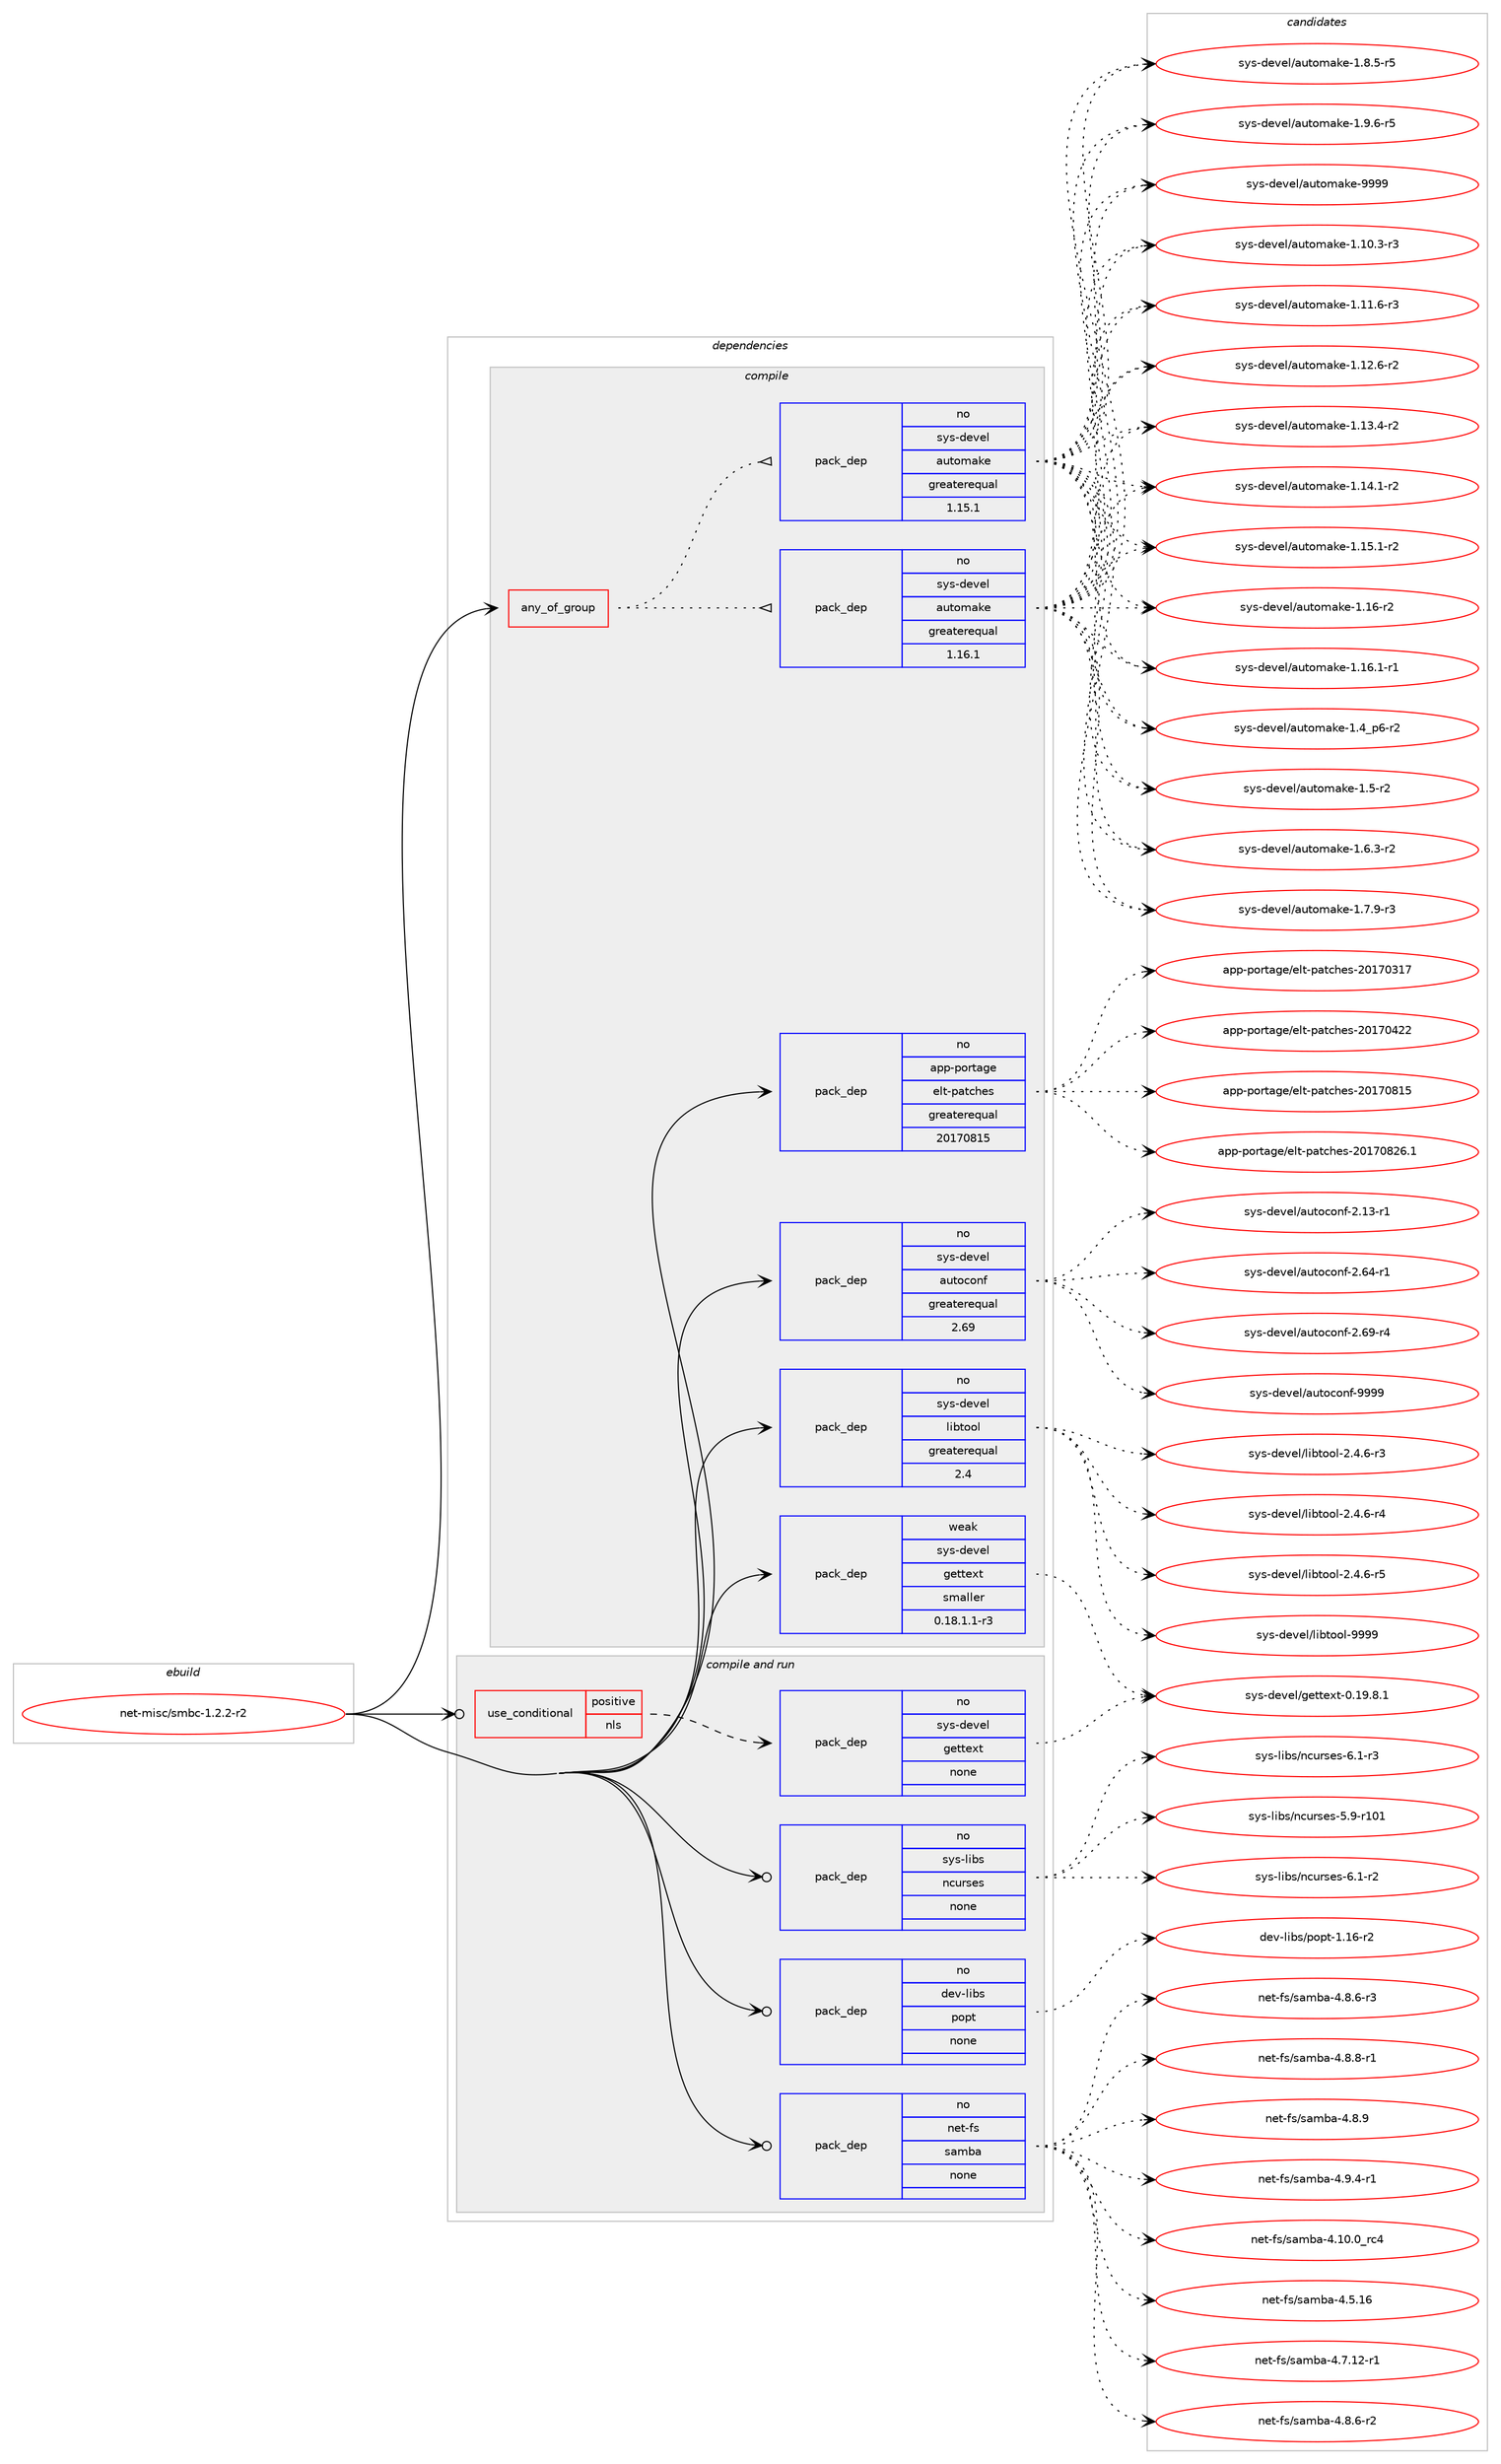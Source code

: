 digraph prolog {

# *************
# Graph options
# *************

newrank=true;
concentrate=true;
compound=true;
graph [rankdir=LR,fontname=Helvetica,fontsize=10,ranksep=1.5];#, ranksep=2.5, nodesep=0.2];
edge  [arrowhead=vee];
node  [fontname=Helvetica,fontsize=10];

# **********
# The ebuild
# **********

subgraph cluster_leftcol {
color=gray;
rank=same;
label=<<i>ebuild</i>>;
id [label="net-misc/smbc-1.2.2-r2", color=red, width=4, href="../net-misc/smbc-1.2.2-r2.svg"];
}

# ****************
# The dependencies
# ****************

subgraph cluster_midcol {
color=gray;
label=<<i>dependencies</i>>;
subgraph cluster_compile {
fillcolor="#eeeeee";
style=filled;
label=<<i>compile</i>>;
subgraph any26453 {
dependency1672322 [label=<<TABLE BORDER="0" CELLBORDER="1" CELLSPACING="0" CELLPADDING="4"><TR><TD CELLPADDING="10">any_of_group</TD></TR></TABLE>>, shape=none, color=red];subgraph pack1195730 {
dependency1672323 [label=<<TABLE BORDER="0" CELLBORDER="1" CELLSPACING="0" CELLPADDING="4" WIDTH="220"><TR><TD ROWSPAN="6" CELLPADDING="30">pack_dep</TD></TR><TR><TD WIDTH="110">no</TD></TR><TR><TD>sys-devel</TD></TR><TR><TD>automake</TD></TR><TR><TD>greaterequal</TD></TR><TR><TD>1.16.1</TD></TR></TABLE>>, shape=none, color=blue];
}
dependency1672322:e -> dependency1672323:w [weight=20,style="dotted",arrowhead="oinv"];
subgraph pack1195731 {
dependency1672324 [label=<<TABLE BORDER="0" CELLBORDER="1" CELLSPACING="0" CELLPADDING="4" WIDTH="220"><TR><TD ROWSPAN="6" CELLPADDING="30">pack_dep</TD></TR><TR><TD WIDTH="110">no</TD></TR><TR><TD>sys-devel</TD></TR><TR><TD>automake</TD></TR><TR><TD>greaterequal</TD></TR><TR><TD>1.15.1</TD></TR></TABLE>>, shape=none, color=blue];
}
dependency1672322:e -> dependency1672324:w [weight=20,style="dotted",arrowhead="oinv"];
}
id:e -> dependency1672322:w [weight=20,style="solid",arrowhead="vee"];
subgraph pack1195732 {
dependency1672325 [label=<<TABLE BORDER="0" CELLBORDER="1" CELLSPACING="0" CELLPADDING="4" WIDTH="220"><TR><TD ROWSPAN="6" CELLPADDING="30">pack_dep</TD></TR><TR><TD WIDTH="110">no</TD></TR><TR><TD>app-portage</TD></TR><TR><TD>elt-patches</TD></TR><TR><TD>greaterequal</TD></TR><TR><TD>20170815</TD></TR></TABLE>>, shape=none, color=blue];
}
id:e -> dependency1672325:w [weight=20,style="solid",arrowhead="vee"];
subgraph pack1195733 {
dependency1672326 [label=<<TABLE BORDER="0" CELLBORDER="1" CELLSPACING="0" CELLPADDING="4" WIDTH="220"><TR><TD ROWSPAN="6" CELLPADDING="30">pack_dep</TD></TR><TR><TD WIDTH="110">no</TD></TR><TR><TD>sys-devel</TD></TR><TR><TD>autoconf</TD></TR><TR><TD>greaterequal</TD></TR><TR><TD>2.69</TD></TR></TABLE>>, shape=none, color=blue];
}
id:e -> dependency1672326:w [weight=20,style="solid",arrowhead="vee"];
subgraph pack1195734 {
dependency1672327 [label=<<TABLE BORDER="0" CELLBORDER="1" CELLSPACING="0" CELLPADDING="4" WIDTH="220"><TR><TD ROWSPAN="6" CELLPADDING="30">pack_dep</TD></TR><TR><TD WIDTH="110">no</TD></TR><TR><TD>sys-devel</TD></TR><TR><TD>libtool</TD></TR><TR><TD>greaterequal</TD></TR><TR><TD>2.4</TD></TR></TABLE>>, shape=none, color=blue];
}
id:e -> dependency1672327:w [weight=20,style="solid",arrowhead="vee"];
subgraph pack1195735 {
dependency1672328 [label=<<TABLE BORDER="0" CELLBORDER="1" CELLSPACING="0" CELLPADDING="4" WIDTH="220"><TR><TD ROWSPAN="6" CELLPADDING="30">pack_dep</TD></TR><TR><TD WIDTH="110">weak</TD></TR><TR><TD>sys-devel</TD></TR><TR><TD>gettext</TD></TR><TR><TD>smaller</TD></TR><TR><TD>0.18.1.1-r3</TD></TR></TABLE>>, shape=none, color=blue];
}
id:e -> dependency1672328:w [weight=20,style="solid",arrowhead="vee"];
}
subgraph cluster_compileandrun {
fillcolor="#eeeeee";
style=filled;
label=<<i>compile and run</i>>;
subgraph cond449309 {
dependency1672329 [label=<<TABLE BORDER="0" CELLBORDER="1" CELLSPACING="0" CELLPADDING="4"><TR><TD ROWSPAN="3" CELLPADDING="10">use_conditional</TD></TR><TR><TD>positive</TD></TR><TR><TD>nls</TD></TR></TABLE>>, shape=none, color=red];
subgraph pack1195736 {
dependency1672330 [label=<<TABLE BORDER="0" CELLBORDER="1" CELLSPACING="0" CELLPADDING="4" WIDTH="220"><TR><TD ROWSPAN="6" CELLPADDING="30">pack_dep</TD></TR><TR><TD WIDTH="110">no</TD></TR><TR><TD>sys-devel</TD></TR><TR><TD>gettext</TD></TR><TR><TD>none</TD></TR><TR><TD></TD></TR></TABLE>>, shape=none, color=blue];
}
dependency1672329:e -> dependency1672330:w [weight=20,style="dashed",arrowhead="vee"];
}
id:e -> dependency1672329:w [weight=20,style="solid",arrowhead="odotvee"];
subgraph pack1195737 {
dependency1672331 [label=<<TABLE BORDER="0" CELLBORDER="1" CELLSPACING="0" CELLPADDING="4" WIDTH="220"><TR><TD ROWSPAN="6" CELLPADDING="30">pack_dep</TD></TR><TR><TD WIDTH="110">no</TD></TR><TR><TD>dev-libs</TD></TR><TR><TD>popt</TD></TR><TR><TD>none</TD></TR><TR><TD></TD></TR></TABLE>>, shape=none, color=blue];
}
id:e -> dependency1672331:w [weight=20,style="solid",arrowhead="odotvee"];
subgraph pack1195738 {
dependency1672332 [label=<<TABLE BORDER="0" CELLBORDER="1" CELLSPACING="0" CELLPADDING="4" WIDTH="220"><TR><TD ROWSPAN="6" CELLPADDING="30">pack_dep</TD></TR><TR><TD WIDTH="110">no</TD></TR><TR><TD>net-fs</TD></TR><TR><TD>samba</TD></TR><TR><TD>none</TD></TR><TR><TD></TD></TR></TABLE>>, shape=none, color=blue];
}
id:e -> dependency1672332:w [weight=20,style="solid",arrowhead="odotvee"];
subgraph pack1195739 {
dependency1672333 [label=<<TABLE BORDER="0" CELLBORDER="1" CELLSPACING="0" CELLPADDING="4" WIDTH="220"><TR><TD ROWSPAN="6" CELLPADDING="30">pack_dep</TD></TR><TR><TD WIDTH="110">no</TD></TR><TR><TD>sys-libs</TD></TR><TR><TD>ncurses</TD></TR><TR><TD>none</TD></TR><TR><TD></TD></TR></TABLE>>, shape=none, color=blue];
}
id:e -> dependency1672333:w [weight=20,style="solid",arrowhead="odotvee"];
}
subgraph cluster_run {
fillcolor="#eeeeee";
style=filled;
label=<<i>run</i>>;
}
}

# **************
# The candidates
# **************

subgraph cluster_choices {
rank=same;
color=gray;
label=<<i>candidates</i>>;

subgraph choice1195730 {
color=black;
nodesep=1;
choice11512111545100101118101108479711711611110997107101454946494846514511451 [label="sys-devel/automake-1.10.3-r3", color=red, width=4,href="../sys-devel/automake-1.10.3-r3.svg"];
choice11512111545100101118101108479711711611110997107101454946494946544511451 [label="sys-devel/automake-1.11.6-r3", color=red, width=4,href="../sys-devel/automake-1.11.6-r3.svg"];
choice11512111545100101118101108479711711611110997107101454946495046544511450 [label="sys-devel/automake-1.12.6-r2", color=red, width=4,href="../sys-devel/automake-1.12.6-r2.svg"];
choice11512111545100101118101108479711711611110997107101454946495146524511450 [label="sys-devel/automake-1.13.4-r2", color=red, width=4,href="../sys-devel/automake-1.13.4-r2.svg"];
choice11512111545100101118101108479711711611110997107101454946495246494511450 [label="sys-devel/automake-1.14.1-r2", color=red, width=4,href="../sys-devel/automake-1.14.1-r2.svg"];
choice11512111545100101118101108479711711611110997107101454946495346494511450 [label="sys-devel/automake-1.15.1-r2", color=red, width=4,href="../sys-devel/automake-1.15.1-r2.svg"];
choice1151211154510010111810110847971171161111099710710145494649544511450 [label="sys-devel/automake-1.16-r2", color=red, width=4,href="../sys-devel/automake-1.16-r2.svg"];
choice11512111545100101118101108479711711611110997107101454946495446494511449 [label="sys-devel/automake-1.16.1-r1", color=red, width=4,href="../sys-devel/automake-1.16.1-r1.svg"];
choice115121115451001011181011084797117116111109971071014549465295112544511450 [label="sys-devel/automake-1.4_p6-r2", color=red, width=4,href="../sys-devel/automake-1.4_p6-r2.svg"];
choice11512111545100101118101108479711711611110997107101454946534511450 [label="sys-devel/automake-1.5-r2", color=red, width=4,href="../sys-devel/automake-1.5-r2.svg"];
choice115121115451001011181011084797117116111109971071014549465446514511450 [label="sys-devel/automake-1.6.3-r2", color=red, width=4,href="../sys-devel/automake-1.6.3-r2.svg"];
choice115121115451001011181011084797117116111109971071014549465546574511451 [label="sys-devel/automake-1.7.9-r3", color=red, width=4,href="../sys-devel/automake-1.7.9-r3.svg"];
choice115121115451001011181011084797117116111109971071014549465646534511453 [label="sys-devel/automake-1.8.5-r5", color=red, width=4,href="../sys-devel/automake-1.8.5-r5.svg"];
choice115121115451001011181011084797117116111109971071014549465746544511453 [label="sys-devel/automake-1.9.6-r5", color=red, width=4,href="../sys-devel/automake-1.9.6-r5.svg"];
choice115121115451001011181011084797117116111109971071014557575757 [label="sys-devel/automake-9999", color=red, width=4,href="../sys-devel/automake-9999.svg"];
dependency1672323:e -> choice11512111545100101118101108479711711611110997107101454946494846514511451:w [style=dotted,weight="100"];
dependency1672323:e -> choice11512111545100101118101108479711711611110997107101454946494946544511451:w [style=dotted,weight="100"];
dependency1672323:e -> choice11512111545100101118101108479711711611110997107101454946495046544511450:w [style=dotted,weight="100"];
dependency1672323:e -> choice11512111545100101118101108479711711611110997107101454946495146524511450:w [style=dotted,weight="100"];
dependency1672323:e -> choice11512111545100101118101108479711711611110997107101454946495246494511450:w [style=dotted,weight="100"];
dependency1672323:e -> choice11512111545100101118101108479711711611110997107101454946495346494511450:w [style=dotted,weight="100"];
dependency1672323:e -> choice1151211154510010111810110847971171161111099710710145494649544511450:w [style=dotted,weight="100"];
dependency1672323:e -> choice11512111545100101118101108479711711611110997107101454946495446494511449:w [style=dotted,weight="100"];
dependency1672323:e -> choice115121115451001011181011084797117116111109971071014549465295112544511450:w [style=dotted,weight="100"];
dependency1672323:e -> choice11512111545100101118101108479711711611110997107101454946534511450:w [style=dotted,weight="100"];
dependency1672323:e -> choice115121115451001011181011084797117116111109971071014549465446514511450:w [style=dotted,weight="100"];
dependency1672323:e -> choice115121115451001011181011084797117116111109971071014549465546574511451:w [style=dotted,weight="100"];
dependency1672323:e -> choice115121115451001011181011084797117116111109971071014549465646534511453:w [style=dotted,weight="100"];
dependency1672323:e -> choice115121115451001011181011084797117116111109971071014549465746544511453:w [style=dotted,weight="100"];
dependency1672323:e -> choice115121115451001011181011084797117116111109971071014557575757:w [style=dotted,weight="100"];
}
subgraph choice1195731 {
color=black;
nodesep=1;
choice11512111545100101118101108479711711611110997107101454946494846514511451 [label="sys-devel/automake-1.10.3-r3", color=red, width=4,href="../sys-devel/automake-1.10.3-r3.svg"];
choice11512111545100101118101108479711711611110997107101454946494946544511451 [label="sys-devel/automake-1.11.6-r3", color=red, width=4,href="../sys-devel/automake-1.11.6-r3.svg"];
choice11512111545100101118101108479711711611110997107101454946495046544511450 [label="sys-devel/automake-1.12.6-r2", color=red, width=4,href="../sys-devel/automake-1.12.6-r2.svg"];
choice11512111545100101118101108479711711611110997107101454946495146524511450 [label="sys-devel/automake-1.13.4-r2", color=red, width=4,href="../sys-devel/automake-1.13.4-r2.svg"];
choice11512111545100101118101108479711711611110997107101454946495246494511450 [label="sys-devel/automake-1.14.1-r2", color=red, width=4,href="../sys-devel/automake-1.14.1-r2.svg"];
choice11512111545100101118101108479711711611110997107101454946495346494511450 [label="sys-devel/automake-1.15.1-r2", color=red, width=4,href="../sys-devel/automake-1.15.1-r2.svg"];
choice1151211154510010111810110847971171161111099710710145494649544511450 [label="sys-devel/automake-1.16-r2", color=red, width=4,href="../sys-devel/automake-1.16-r2.svg"];
choice11512111545100101118101108479711711611110997107101454946495446494511449 [label="sys-devel/automake-1.16.1-r1", color=red, width=4,href="../sys-devel/automake-1.16.1-r1.svg"];
choice115121115451001011181011084797117116111109971071014549465295112544511450 [label="sys-devel/automake-1.4_p6-r2", color=red, width=4,href="../sys-devel/automake-1.4_p6-r2.svg"];
choice11512111545100101118101108479711711611110997107101454946534511450 [label="sys-devel/automake-1.5-r2", color=red, width=4,href="../sys-devel/automake-1.5-r2.svg"];
choice115121115451001011181011084797117116111109971071014549465446514511450 [label="sys-devel/automake-1.6.3-r2", color=red, width=4,href="../sys-devel/automake-1.6.3-r2.svg"];
choice115121115451001011181011084797117116111109971071014549465546574511451 [label="sys-devel/automake-1.7.9-r3", color=red, width=4,href="../sys-devel/automake-1.7.9-r3.svg"];
choice115121115451001011181011084797117116111109971071014549465646534511453 [label="sys-devel/automake-1.8.5-r5", color=red, width=4,href="../sys-devel/automake-1.8.5-r5.svg"];
choice115121115451001011181011084797117116111109971071014549465746544511453 [label="sys-devel/automake-1.9.6-r5", color=red, width=4,href="../sys-devel/automake-1.9.6-r5.svg"];
choice115121115451001011181011084797117116111109971071014557575757 [label="sys-devel/automake-9999", color=red, width=4,href="../sys-devel/automake-9999.svg"];
dependency1672324:e -> choice11512111545100101118101108479711711611110997107101454946494846514511451:w [style=dotted,weight="100"];
dependency1672324:e -> choice11512111545100101118101108479711711611110997107101454946494946544511451:w [style=dotted,weight="100"];
dependency1672324:e -> choice11512111545100101118101108479711711611110997107101454946495046544511450:w [style=dotted,weight="100"];
dependency1672324:e -> choice11512111545100101118101108479711711611110997107101454946495146524511450:w [style=dotted,weight="100"];
dependency1672324:e -> choice11512111545100101118101108479711711611110997107101454946495246494511450:w [style=dotted,weight="100"];
dependency1672324:e -> choice11512111545100101118101108479711711611110997107101454946495346494511450:w [style=dotted,weight="100"];
dependency1672324:e -> choice1151211154510010111810110847971171161111099710710145494649544511450:w [style=dotted,weight="100"];
dependency1672324:e -> choice11512111545100101118101108479711711611110997107101454946495446494511449:w [style=dotted,weight="100"];
dependency1672324:e -> choice115121115451001011181011084797117116111109971071014549465295112544511450:w [style=dotted,weight="100"];
dependency1672324:e -> choice11512111545100101118101108479711711611110997107101454946534511450:w [style=dotted,weight="100"];
dependency1672324:e -> choice115121115451001011181011084797117116111109971071014549465446514511450:w [style=dotted,weight="100"];
dependency1672324:e -> choice115121115451001011181011084797117116111109971071014549465546574511451:w [style=dotted,weight="100"];
dependency1672324:e -> choice115121115451001011181011084797117116111109971071014549465646534511453:w [style=dotted,weight="100"];
dependency1672324:e -> choice115121115451001011181011084797117116111109971071014549465746544511453:w [style=dotted,weight="100"];
dependency1672324:e -> choice115121115451001011181011084797117116111109971071014557575757:w [style=dotted,weight="100"];
}
subgraph choice1195732 {
color=black;
nodesep=1;
choice97112112451121111141169710310147101108116451129711699104101115455048495548514955 [label="app-portage/elt-patches-20170317", color=red, width=4,href="../app-portage/elt-patches-20170317.svg"];
choice97112112451121111141169710310147101108116451129711699104101115455048495548525050 [label="app-portage/elt-patches-20170422", color=red, width=4,href="../app-portage/elt-patches-20170422.svg"];
choice97112112451121111141169710310147101108116451129711699104101115455048495548564953 [label="app-portage/elt-patches-20170815", color=red, width=4,href="../app-portage/elt-patches-20170815.svg"];
choice971121124511211111411697103101471011081164511297116991041011154550484955485650544649 [label="app-portage/elt-patches-20170826.1", color=red, width=4,href="../app-portage/elt-patches-20170826.1.svg"];
dependency1672325:e -> choice97112112451121111141169710310147101108116451129711699104101115455048495548514955:w [style=dotted,weight="100"];
dependency1672325:e -> choice97112112451121111141169710310147101108116451129711699104101115455048495548525050:w [style=dotted,weight="100"];
dependency1672325:e -> choice97112112451121111141169710310147101108116451129711699104101115455048495548564953:w [style=dotted,weight="100"];
dependency1672325:e -> choice971121124511211111411697103101471011081164511297116991041011154550484955485650544649:w [style=dotted,weight="100"];
}
subgraph choice1195733 {
color=black;
nodesep=1;
choice1151211154510010111810110847971171161119911111010245504649514511449 [label="sys-devel/autoconf-2.13-r1", color=red, width=4,href="../sys-devel/autoconf-2.13-r1.svg"];
choice1151211154510010111810110847971171161119911111010245504654524511449 [label="sys-devel/autoconf-2.64-r1", color=red, width=4,href="../sys-devel/autoconf-2.64-r1.svg"];
choice1151211154510010111810110847971171161119911111010245504654574511452 [label="sys-devel/autoconf-2.69-r4", color=red, width=4,href="../sys-devel/autoconf-2.69-r4.svg"];
choice115121115451001011181011084797117116111991111101024557575757 [label="sys-devel/autoconf-9999", color=red, width=4,href="../sys-devel/autoconf-9999.svg"];
dependency1672326:e -> choice1151211154510010111810110847971171161119911111010245504649514511449:w [style=dotted,weight="100"];
dependency1672326:e -> choice1151211154510010111810110847971171161119911111010245504654524511449:w [style=dotted,weight="100"];
dependency1672326:e -> choice1151211154510010111810110847971171161119911111010245504654574511452:w [style=dotted,weight="100"];
dependency1672326:e -> choice115121115451001011181011084797117116111991111101024557575757:w [style=dotted,weight="100"];
}
subgraph choice1195734 {
color=black;
nodesep=1;
choice1151211154510010111810110847108105981161111111084550465246544511451 [label="sys-devel/libtool-2.4.6-r3", color=red, width=4,href="../sys-devel/libtool-2.4.6-r3.svg"];
choice1151211154510010111810110847108105981161111111084550465246544511452 [label="sys-devel/libtool-2.4.6-r4", color=red, width=4,href="../sys-devel/libtool-2.4.6-r4.svg"];
choice1151211154510010111810110847108105981161111111084550465246544511453 [label="sys-devel/libtool-2.4.6-r5", color=red, width=4,href="../sys-devel/libtool-2.4.6-r5.svg"];
choice1151211154510010111810110847108105981161111111084557575757 [label="sys-devel/libtool-9999", color=red, width=4,href="../sys-devel/libtool-9999.svg"];
dependency1672327:e -> choice1151211154510010111810110847108105981161111111084550465246544511451:w [style=dotted,weight="100"];
dependency1672327:e -> choice1151211154510010111810110847108105981161111111084550465246544511452:w [style=dotted,weight="100"];
dependency1672327:e -> choice1151211154510010111810110847108105981161111111084550465246544511453:w [style=dotted,weight="100"];
dependency1672327:e -> choice1151211154510010111810110847108105981161111111084557575757:w [style=dotted,weight="100"];
}
subgraph choice1195735 {
color=black;
nodesep=1;
choice1151211154510010111810110847103101116116101120116454846495746564649 [label="sys-devel/gettext-0.19.8.1", color=red, width=4,href="../sys-devel/gettext-0.19.8.1.svg"];
dependency1672328:e -> choice1151211154510010111810110847103101116116101120116454846495746564649:w [style=dotted,weight="100"];
}
subgraph choice1195736 {
color=black;
nodesep=1;
choice1151211154510010111810110847103101116116101120116454846495746564649 [label="sys-devel/gettext-0.19.8.1", color=red, width=4,href="../sys-devel/gettext-0.19.8.1.svg"];
dependency1672330:e -> choice1151211154510010111810110847103101116116101120116454846495746564649:w [style=dotted,weight="100"];
}
subgraph choice1195737 {
color=black;
nodesep=1;
choice10010111845108105981154711211111211645494649544511450 [label="dev-libs/popt-1.16-r2", color=red, width=4,href="../dev-libs/popt-1.16-r2.svg"];
dependency1672331:e -> choice10010111845108105981154711211111211645494649544511450:w [style=dotted,weight="100"];
}
subgraph choice1195738 {
color=black;
nodesep=1;
choice110101116451021154711597109989745524649484648951149952 [label="net-fs/samba-4.10.0_rc4", color=red, width=4,href="../net-fs/samba-4.10.0_rc4.svg"];
choice110101116451021154711597109989745524653464954 [label="net-fs/samba-4.5.16", color=red, width=4,href="../net-fs/samba-4.5.16.svg"];
choice1101011164510211547115971099897455246554649504511449 [label="net-fs/samba-4.7.12-r1", color=red, width=4,href="../net-fs/samba-4.7.12-r1.svg"];
choice11010111645102115471159710998974552465646544511450 [label="net-fs/samba-4.8.6-r2", color=red, width=4,href="../net-fs/samba-4.8.6-r2.svg"];
choice11010111645102115471159710998974552465646544511451 [label="net-fs/samba-4.8.6-r3", color=red, width=4,href="../net-fs/samba-4.8.6-r3.svg"];
choice11010111645102115471159710998974552465646564511449 [label="net-fs/samba-4.8.8-r1", color=red, width=4,href="../net-fs/samba-4.8.8-r1.svg"];
choice1101011164510211547115971099897455246564657 [label="net-fs/samba-4.8.9", color=red, width=4,href="../net-fs/samba-4.8.9.svg"];
choice11010111645102115471159710998974552465746524511449 [label="net-fs/samba-4.9.4-r1", color=red, width=4,href="../net-fs/samba-4.9.4-r1.svg"];
dependency1672332:e -> choice110101116451021154711597109989745524649484648951149952:w [style=dotted,weight="100"];
dependency1672332:e -> choice110101116451021154711597109989745524653464954:w [style=dotted,weight="100"];
dependency1672332:e -> choice1101011164510211547115971099897455246554649504511449:w [style=dotted,weight="100"];
dependency1672332:e -> choice11010111645102115471159710998974552465646544511450:w [style=dotted,weight="100"];
dependency1672332:e -> choice11010111645102115471159710998974552465646544511451:w [style=dotted,weight="100"];
dependency1672332:e -> choice11010111645102115471159710998974552465646564511449:w [style=dotted,weight="100"];
dependency1672332:e -> choice1101011164510211547115971099897455246564657:w [style=dotted,weight="100"];
dependency1672332:e -> choice11010111645102115471159710998974552465746524511449:w [style=dotted,weight="100"];
}
subgraph choice1195739 {
color=black;
nodesep=1;
choice115121115451081059811547110991171141151011154553465745114494849 [label="sys-libs/ncurses-5.9-r101", color=red, width=4,href="../sys-libs/ncurses-5.9-r101.svg"];
choice11512111545108105981154711099117114115101115455446494511450 [label="sys-libs/ncurses-6.1-r2", color=red, width=4,href="../sys-libs/ncurses-6.1-r2.svg"];
choice11512111545108105981154711099117114115101115455446494511451 [label="sys-libs/ncurses-6.1-r3", color=red, width=4,href="../sys-libs/ncurses-6.1-r3.svg"];
dependency1672333:e -> choice115121115451081059811547110991171141151011154553465745114494849:w [style=dotted,weight="100"];
dependency1672333:e -> choice11512111545108105981154711099117114115101115455446494511450:w [style=dotted,weight="100"];
dependency1672333:e -> choice11512111545108105981154711099117114115101115455446494511451:w [style=dotted,weight="100"];
}
}

}
